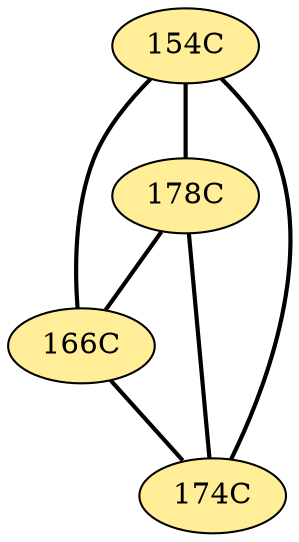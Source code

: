 // The Round Table
graph {
	"154C" [fillcolor="#FFED97" style=radial]
	"178C" [fillcolor="#FFED97" style=radial]
		"154C" -- "178C" [color="#000000" penwidth=2]
	"154C" [fillcolor="#FFED97" style=radial]
	"166C" [fillcolor="#FFED97" style=radial]
		"154C" -- "166C" [color="#000000" penwidth=2]
	"154C" [fillcolor="#FFED97" style=radial]
	"174C" [fillcolor="#FFED97" style=radial]
		"154C" -- "174C" [color="#000000" penwidth=2]
	"178C" [fillcolor="#FFED97" style=radial]
	"166C" [fillcolor="#FFED97" style=radial]
		"178C" -- "166C" [color="#000000" penwidth=2]
	"178C" [fillcolor="#FFED97" style=radial]
	"174C" [fillcolor="#FFED97" style=radial]
		"178C" -- "174C" [color="#000000" penwidth=2]
	"166C" [fillcolor="#FFED97" style=radial]
	"174C" [fillcolor="#FFED97" style=radial]
		"166C" -- "174C" [color="#000000" penwidth=2]
}
